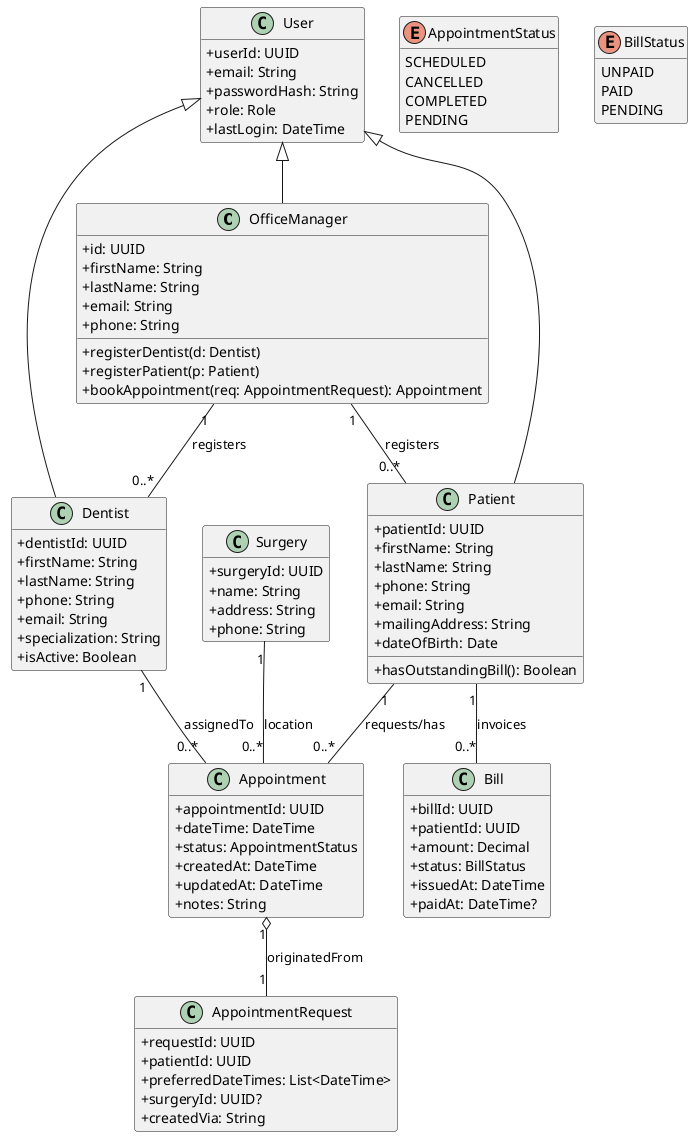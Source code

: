 ' Class diagram for ADS domain
@startuml
hide empty members
skinparam classAttributeIconSize 0

class OfficeManager {
  '' Class diagram for ADS domain
  @startuml ads_classdiagram
  hide empty members
  skinparam classAttributeIconSize 0

  class OfficeManager {
    +id: UUID
    +firstName: String
    +lastName: String
    +email: String
    +phone: String
    +registerDentist(d: Dentist)
    +registerPatient(p: Patient)
    +bookAppointment(req: AppointmentRequest): Appointment
  }

  class User {
    +userId: UUID
    +email: String
    +passwordHash: String
    +role: Role
    +lastLogin: DateTime
  }

  class Dentist {
    +dentistId: UUID
    +firstName: String
    +lastName: String
    +phone: String
    +email: String
    +specialization: String
    +isActive: Boolean
  }

  class Patient {
    +patientId: UUID
    +firstName: String
    +lastName: String
    +phone: String
    +email: String
    +mailingAddress: String
    +dateOfBirth: Date
    +hasOutstandingBill(): Boolean
  }

  class Surgery {
    +surgeryId: UUID
    +name: String
    +address: String
    +phone: String
  }

  class Appointment {
    +appointmentId: UUID
    +dateTime: DateTime
    +status: AppointmentStatus
    +createdAt: DateTime
    +updatedAt: DateTime
    +notes: String
  }

  class Bill {
    +billId: UUID
    +patientId: UUID
    +amount: Decimal
    +status: BillStatus
    +issuedAt: DateTime
    +paidAt: DateTime?
  }

  class AppointmentRequest {
    +requestId: UUID
    +patientId: UUID
    +preferredDateTimes: List<DateTime>
    +surgeryId: UUID?
    +createdVia: String
  }

  enum AppointmentStatus {
    SCHEDULED
    CANCELLED
    COMPLETED
    PENDING
  }

  enum BillStatus {
    UNPAID
    PAID
    PENDING
  }

  OfficeManager "1" -- "0..*" Dentist : registers
  OfficeManager "1" -- "0..*" Patient : registers
  Patient "1" -- "0..*" Appointment : requests/has
  Dentist "1" -- "0..*" Appointment : assignedTo
  Surgery "1" -- "0..*" Appointment : location
  Patient "1" -- "0..*" Bill : invoices
  Appointment "1" o-- "1" AppointmentRequest : originatedFrom
  User <|-- OfficeManager
  User <|-- Dentist
  User <|-- Patient
  @enduml